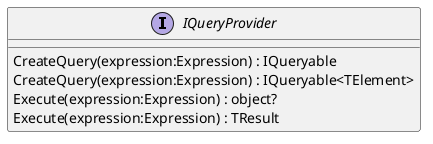 @startuml
interface IQueryProvider {
    CreateQuery(expression:Expression) : IQueryable
    CreateQuery(expression:Expression) : IQueryable<TElement>
    Execute(expression:Expression) : object?
    Execute(expression:Expression) : TResult
}
@enduml
